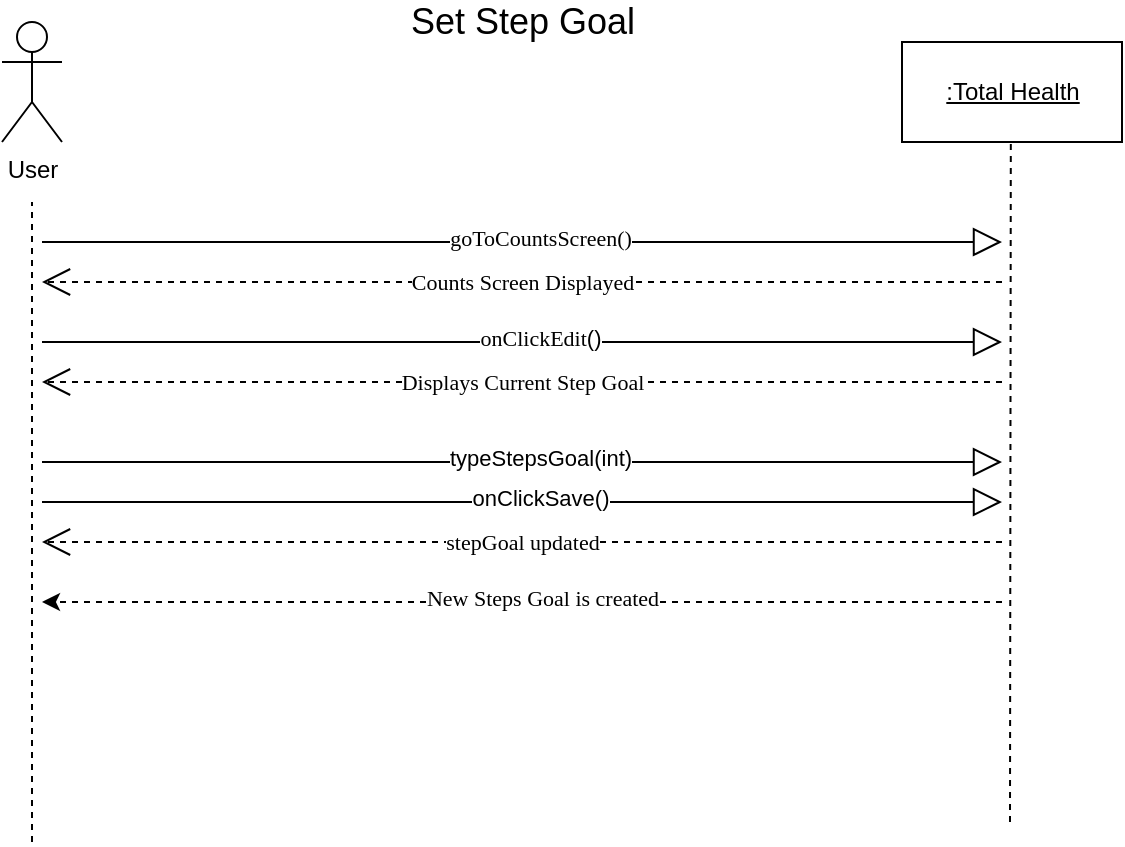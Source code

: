 <mxfile version="16.0.2" type="github">
  <diagram id="HC_JWrDzB2jvOtPKv6SG" name="Page-1">
    <mxGraphModel dx="1038" dy="536" grid="1" gridSize="10" guides="1" tooltips="1" connect="1" arrows="1" fold="1" page="1" pageScale="1" pageWidth="850" pageHeight="1100" math="0" shadow="0">
      <root>
        <mxCell id="0" />
        <mxCell id="1" parent="0" />
        <mxCell id="jWEoxQ6Ga0XIB12J6IWm-1" value="User" style="shape=umlActor;verticalLabelPosition=bottom;verticalAlign=top;html=1;" parent="1" vertex="1">
          <mxGeometry x="150" y="130" width="30" height="60" as="geometry" />
        </mxCell>
        <mxCell id="jWEoxQ6Ga0XIB12J6IWm-2" value="&lt;u&gt;:Total Health&lt;/u&gt;" style="html=1;" parent="1" vertex="1">
          <mxGeometry x="600" y="140" width="110" height="50" as="geometry" />
        </mxCell>
        <mxCell id="jWEoxQ6Ga0XIB12J6IWm-3" value="" style="endArrow=none;dashed=1;html=1;rounded=0;" parent="1" edge="1">
          <mxGeometry width="50" height="50" relative="1" as="geometry">
            <mxPoint x="165" y="540" as="sourcePoint" />
            <mxPoint x="165" y="220" as="targetPoint" />
          </mxGeometry>
        </mxCell>
        <mxCell id="jWEoxQ6Ga0XIB12J6IWm-4" value="" style="endArrow=none;dashed=1;html=1;rounded=0;" parent="1" edge="1">
          <mxGeometry width="50" height="50" relative="1" as="geometry">
            <mxPoint x="654" y="530" as="sourcePoint" />
            <mxPoint x="654.41" y="190" as="targetPoint" />
          </mxGeometry>
        </mxCell>
        <mxCell id="jWEoxQ6Ga0XIB12J6IWm-5" value="&lt;font face=&quot;Georgia&quot;&gt;Counts Screen Displayed&lt;br&gt;&lt;/font&gt;" style="endArrow=open;endFill=1;endSize=12;html=1;rounded=0;dashed=1;" parent="1" edge="1">
          <mxGeometry width="160" relative="1" as="geometry">
            <mxPoint x="650" y="260" as="sourcePoint" />
            <mxPoint x="170" y="260" as="targetPoint" />
          </mxGeometry>
        </mxCell>
        <mxCell id="jWEoxQ6Ga0XIB12J6IWm-6" value="" style="endArrow=block;endFill=0;endSize=12;html=1;rounded=0;" parent="1" edge="1">
          <mxGeometry width="160" relative="1" as="geometry">
            <mxPoint x="170" y="240" as="sourcePoint" />
            <mxPoint x="650" y="240" as="targetPoint" />
          </mxGeometry>
        </mxCell>
        <mxCell id="jWEoxQ6Ga0XIB12J6IWm-7" value="&lt;font face=&quot;Georgia&quot;&gt;goToCountsScreen()&lt;/font&gt;" style="edgeLabel;html=1;align=center;verticalAlign=middle;resizable=0;points=[];" parent="jWEoxQ6Ga0XIB12J6IWm-6" vertex="1" connectable="0">
          <mxGeometry x="0.038" y="2" relative="1" as="geometry">
            <mxPoint as="offset" />
          </mxGeometry>
        </mxCell>
        <mxCell id="jWEoxQ6Ga0XIB12J6IWm-8" value="" style="endArrow=block;endFill=0;endSize=12;html=1;rounded=0;" parent="1" edge="1">
          <mxGeometry width="160" relative="1" as="geometry">
            <mxPoint x="170" y="350" as="sourcePoint" />
            <mxPoint x="650" y="350" as="targetPoint" />
          </mxGeometry>
        </mxCell>
        <mxCell id="jWEoxQ6Ga0XIB12J6IWm-9" value="typeStepsGoal(int)" style="edgeLabel;html=1;align=center;verticalAlign=middle;resizable=0;points=[];" parent="jWEoxQ6Ga0XIB12J6IWm-8" vertex="1" connectable="0">
          <mxGeometry x="0.038" y="2" relative="1" as="geometry">
            <mxPoint as="offset" />
          </mxGeometry>
        </mxCell>
        <mxCell id="jWEoxQ6Ga0XIB12J6IWm-10" value="&lt;font face=&quot;Georgia&quot;&gt;stepGoal updated&lt;br&gt;&lt;/font&gt;" style="endArrow=open;endFill=1;endSize=12;html=1;rounded=0;dashed=1;" parent="1" edge="1">
          <mxGeometry width="160" relative="1" as="geometry">
            <mxPoint x="650" y="390" as="sourcePoint" />
            <mxPoint x="170" y="390" as="targetPoint" />
          </mxGeometry>
        </mxCell>
        <mxCell id="jWEoxQ6Ga0XIB12J6IWm-16" value="" style="endArrow=classic;html=1;rounded=0;fontFamily=Georgia;dashed=1;" parent="1" edge="1">
          <mxGeometry width="50" height="50" relative="1" as="geometry">
            <mxPoint x="650" y="420" as="sourcePoint" />
            <mxPoint x="170" y="420" as="targetPoint" />
          </mxGeometry>
        </mxCell>
        <mxCell id="jWEoxQ6Ga0XIB12J6IWm-17" value="&lt;div&gt;New Steps Goal is created&lt;/div&gt;" style="edgeLabel;html=1;align=center;verticalAlign=middle;resizable=0;points=[];fontFamily=Georgia;" parent="jWEoxQ6Ga0XIB12J6IWm-16" vertex="1" connectable="0">
          <mxGeometry x="0.079" y="-2" relative="1" as="geometry">
            <mxPoint x="29" as="offset" />
          </mxGeometry>
        </mxCell>
        <mxCell id="jWEoxQ6Ga0XIB12J6IWm-22" value="" style="endArrow=block;endFill=0;endSize=12;html=1;rounded=0;" parent="1" edge="1">
          <mxGeometry width="160" relative="1" as="geometry">
            <mxPoint x="170" y="370" as="sourcePoint" />
            <mxPoint x="650" y="370" as="targetPoint" />
          </mxGeometry>
        </mxCell>
        <mxCell id="jWEoxQ6Ga0XIB12J6IWm-23" value="onClickSave()" style="edgeLabel;html=1;align=center;verticalAlign=middle;resizable=0;points=[];" parent="jWEoxQ6Ga0XIB12J6IWm-22" vertex="1" connectable="0">
          <mxGeometry x="0.038" y="2" relative="1" as="geometry">
            <mxPoint as="offset" />
          </mxGeometry>
        </mxCell>
        <mxCell id="p5vUPXscWEIEPARftSgE-1" value="&lt;font style=&quot;font-size: 18px&quot;&gt;Set Step Goal&lt;/font&gt;" style="text;html=1;resizable=0;autosize=1;align=center;verticalAlign=middle;points=[];fillColor=none;strokeColor=none;rounded=0;" parent="1" vertex="1">
          <mxGeometry x="345" y="120" width="130" height="20" as="geometry" />
        </mxCell>
        <mxCell id="p5vUPXscWEIEPARftSgE-3" value="" style="endArrow=block;endFill=0;endSize=12;html=1;rounded=0;" parent="1" edge="1">
          <mxGeometry width="160" relative="1" as="geometry">
            <mxPoint x="170" y="290" as="sourcePoint" />
            <mxPoint x="650" y="290" as="targetPoint" />
          </mxGeometry>
        </mxCell>
        <mxCell id="p5vUPXscWEIEPARftSgE-4" value="&lt;font face=&quot;Georgia&quot;&gt;onClickEdit&lt;/font&gt;()" style="edgeLabel;html=1;align=center;verticalAlign=middle;resizable=0;points=[];" parent="p5vUPXscWEIEPARftSgE-3" vertex="1" connectable="0">
          <mxGeometry x="0.038" y="2" relative="1" as="geometry">
            <mxPoint as="offset" />
          </mxGeometry>
        </mxCell>
        <mxCell id="p5vUPXscWEIEPARftSgE-5" value="&lt;font face=&quot;Georgia&quot;&gt;Displays Current Step Goal&lt;br&gt;&lt;/font&gt;" style="endArrow=open;endFill=1;endSize=12;html=1;rounded=0;dashed=1;" parent="1" edge="1">
          <mxGeometry width="160" relative="1" as="geometry">
            <mxPoint x="650" y="310" as="sourcePoint" />
            <mxPoint x="170" y="310" as="targetPoint" />
          </mxGeometry>
        </mxCell>
      </root>
    </mxGraphModel>
  </diagram>
</mxfile>
